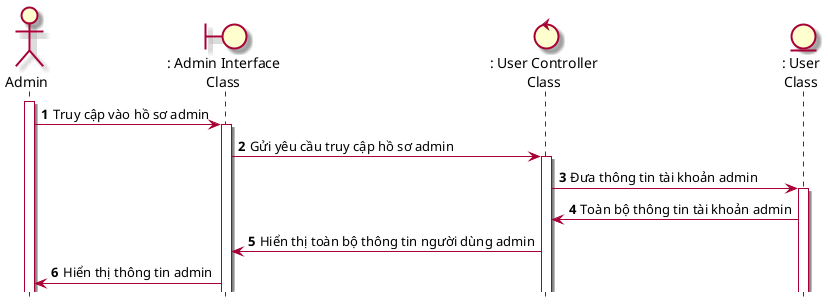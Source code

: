 @startuml SeqTruyCapHoSoAdmin
skin rose 
hide footbox
actor admin as "Admin"
boundary adminInterface as ": Admin Interface\nClass"
control userController as ": User Controller\nClass"
entity User as ": User\nClass"
autonumber
admin++
admin -> adminInterface++: Truy cập vào hồ sơ admin
adminInterface -> userController++: Gửi yêu cầu truy cập hồ sơ admin
userController -> User++: Đưa thông tin tài khoản admin
User -> userController: Toàn bộ thông tin tài khoản admin 
userController -> adminInterface: Hiển thị toàn bộ thông tin người dùng admin
adminInterface -> admin: Hiển thị thông tin admin
@enduml